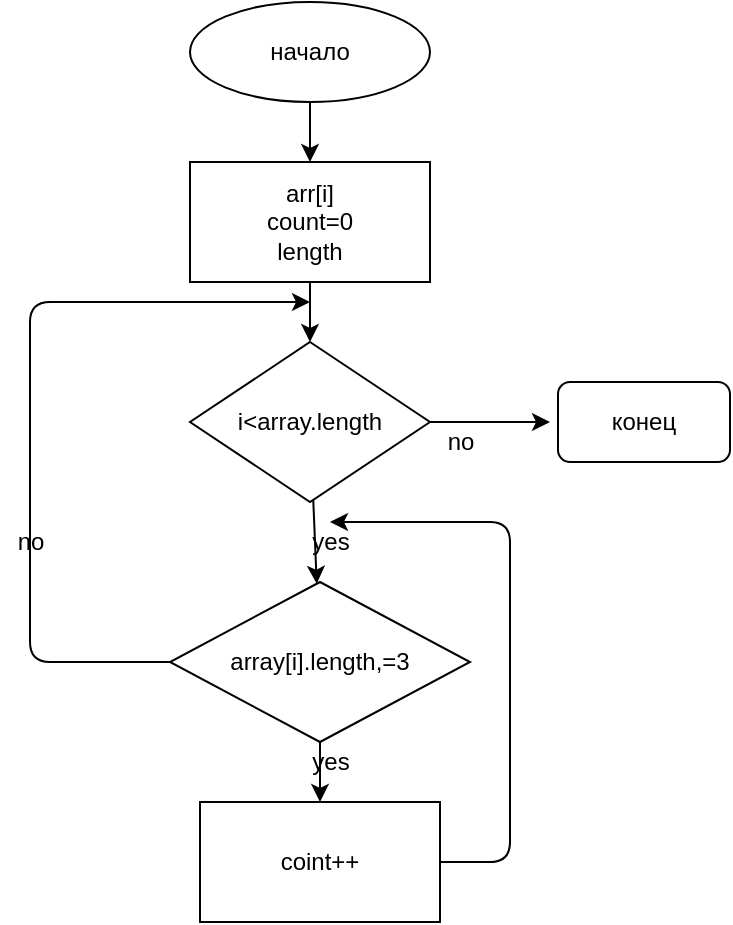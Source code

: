 <mxfile>
    <diagram id="-9OrAlBMEhqttw5GO05m" name="Страница 1">
        <mxGraphModel dx="357" dy="533" grid="1" gridSize="10" guides="1" tooltips="1" connect="1" arrows="1" fold="1" page="1" pageScale="1" pageWidth="827" pageHeight="1169" math="0" shadow="0">
            <root>
                <mxCell id="0"/>
                <mxCell id="1" parent="0"/>
                <mxCell id="6" value="" style="edgeStyle=none;html=1;" parent="1" source="2" target="3" edge="1">
                    <mxGeometry relative="1" as="geometry"/>
                </mxCell>
                <mxCell id="2" value="начало" style="ellipse;whiteSpace=wrap;html=1;" parent="1" vertex="1">
                    <mxGeometry x="170" y="20" width="120" height="50" as="geometry"/>
                </mxCell>
                <mxCell id="20" value="" style="edgeStyle=none;html=1;" edge="1" parent="1" source="3" target="17">
                    <mxGeometry relative="1" as="geometry"/>
                </mxCell>
                <mxCell id="3" value="arr[i]&lt;br&gt;count=0&lt;br&gt;length" style="rounded=0;whiteSpace=wrap;html=1;" parent="1" vertex="1">
                    <mxGeometry x="170" y="100" width="120" height="60" as="geometry"/>
                </mxCell>
                <mxCell id="21" value="" style="edgeStyle=none;html=1;" edge="1" parent="1" source="17" target="18">
                    <mxGeometry relative="1" as="geometry"/>
                </mxCell>
                <mxCell id="41" style="edgeStyle=none;html=1;" edge="1" parent="1" source="17">
                    <mxGeometry relative="1" as="geometry">
                        <mxPoint x="350" y="230" as="targetPoint"/>
                    </mxGeometry>
                </mxCell>
                <mxCell id="17" value="i&amp;lt;array.length" style="rhombus;whiteSpace=wrap;html=1;" vertex="1" parent="1">
                    <mxGeometry x="170" y="190" width="120" height="80" as="geometry"/>
                </mxCell>
                <mxCell id="23" style="edgeStyle=none;html=1;exitX=0.5;exitY=1;exitDx=0;exitDy=0;entryX=0.5;entryY=0;entryDx=0;entryDy=0;" edge="1" parent="1" source="18" target="19">
                    <mxGeometry relative="1" as="geometry"/>
                </mxCell>
                <mxCell id="38" style="edgeStyle=none;html=1;exitX=0;exitY=0.5;exitDx=0;exitDy=0;" edge="1" parent="1" source="18">
                    <mxGeometry relative="1" as="geometry">
                        <mxPoint x="230" y="170" as="targetPoint"/>
                        <Array as="points">
                            <mxPoint x="90" y="350"/>
                            <mxPoint x="90" y="170"/>
                        </Array>
                    </mxGeometry>
                </mxCell>
                <mxCell id="18" value="array[i].length,=3" style="rhombus;whiteSpace=wrap;html=1;" vertex="1" parent="1">
                    <mxGeometry x="160" y="310" width="150" height="80" as="geometry"/>
                </mxCell>
                <mxCell id="31" style="edgeStyle=none;html=1;" edge="1" parent="1" source="19">
                    <mxGeometry relative="1" as="geometry">
                        <mxPoint x="240" y="280" as="targetPoint"/>
                        <Array as="points">
                            <mxPoint x="330" y="450"/>
                            <mxPoint x="330" y="280"/>
                        </Array>
                    </mxGeometry>
                </mxCell>
                <mxCell id="19" value="coint++" style="rounded=0;whiteSpace=wrap;html=1;" vertex="1" parent="1">
                    <mxGeometry x="175" y="420" width="120" height="60" as="geometry"/>
                </mxCell>
                <mxCell id="29" value="yes" style="text;html=1;align=center;verticalAlign=middle;resizable=0;points=[];autosize=1;strokeColor=none;fillColor=none;" vertex="1" parent="1">
                    <mxGeometry x="225" y="390" width="30" height="20" as="geometry"/>
                </mxCell>
                <mxCell id="39" value="no" style="text;html=1;align=center;verticalAlign=middle;resizable=0;points=[];autosize=1;strokeColor=none;fillColor=none;" vertex="1" parent="1">
                    <mxGeometry x="75" y="280" width="30" height="20" as="geometry"/>
                </mxCell>
                <mxCell id="40" value="конец" style="rounded=1;whiteSpace=wrap;html=1;" vertex="1" parent="1">
                    <mxGeometry x="354" y="210" width="86" height="40" as="geometry"/>
                </mxCell>
                <mxCell id="42" value="yes" style="text;html=1;align=center;verticalAlign=middle;resizable=0;points=[];autosize=1;strokeColor=none;fillColor=none;" vertex="1" parent="1">
                    <mxGeometry x="225" y="280" width="30" height="20" as="geometry"/>
                </mxCell>
                <mxCell id="43" value="no" style="text;html=1;align=center;verticalAlign=middle;resizable=0;points=[];autosize=1;strokeColor=none;fillColor=none;" vertex="1" parent="1">
                    <mxGeometry x="290" y="230" width="30" height="20" as="geometry"/>
                </mxCell>
            </root>
        </mxGraphModel>
    </diagram>
</mxfile>